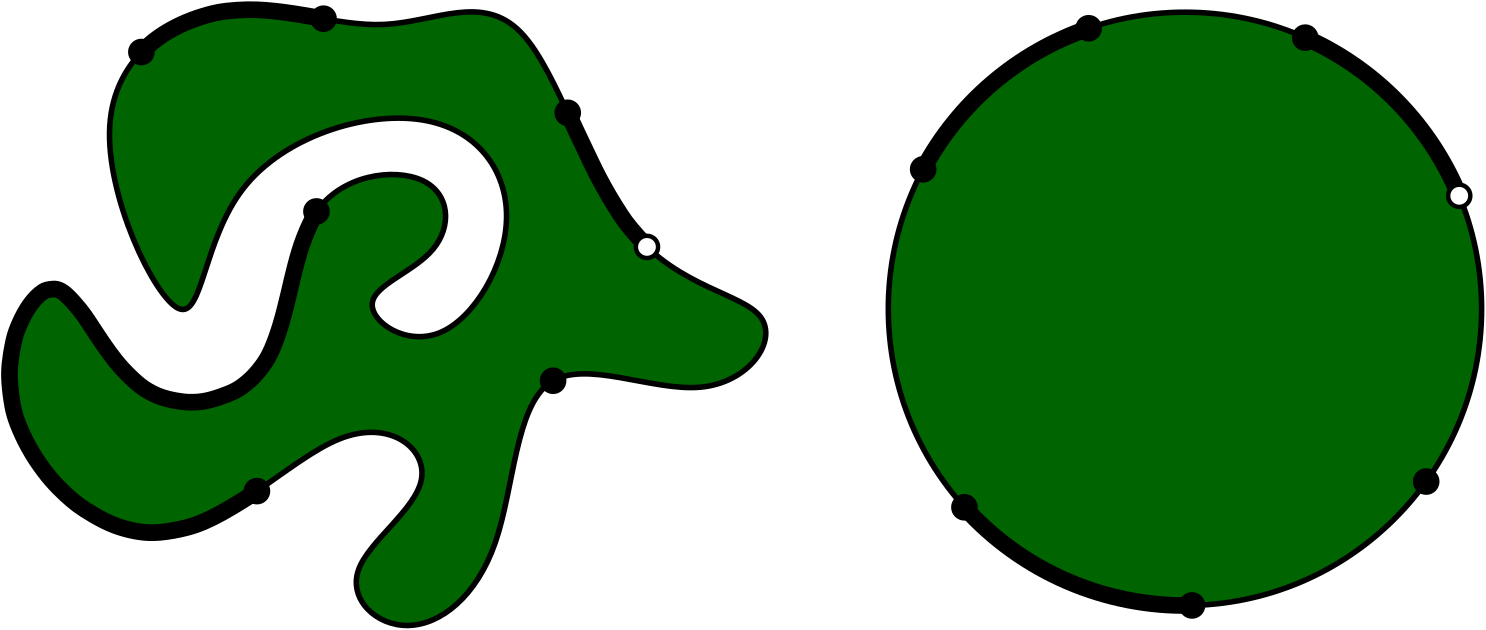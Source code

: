 <?xml version="1.0"?>
<!DOCTYPE ipe SYSTEM "ipe.dtd">
<ipe version="70107" creator="Ipe 7.1.8">
<info created="D:20140725150342" modified="D:20160228123617"/>
<ipestyle name="basic">
<symbol name="arrow/arc(spx)">
<path stroke="sym-stroke" fill="sym-stroke" pen="sym-pen">
0 0 m
-1 0.333 l
-1 -0.333 l
h
</path>
</symbol>
<symbol name="arrow/farc(spx)">
<path stroke="sym-stroke" fill="white" pen="sym-pen">
0 0 m
-1 0.333 l
-1 -0.333 l
h
</path>
</symbol>
<symbol name="mark/circle(sx)" transformations="translations">
<path fill="sym-stroke">
0.6 0 0 0.6 0 0 e
0.4 0 0 0.4 0 0 e
</path>
</symbol>
<symbol name="mark/disk(sx)" transformations="translations">
<path fill="sym-stroke">
0.6 0 0 0.6 0 0 e
</path>
</symbol>
<symbol name="mark/fdisk(sfx)" transformations="translations">
<group>
<path fill="sym-fill">
0.5 0 0 0.5 0 0 e
</path>
<path fill="sym-stroke" fillrule="eofill">
0.6 0 0 0.6 0 0 e
0.4 0 0 0.4 0 0 e
</path>
</group>
</symbol>
<symbol name="mark/box(sx)" transformations="translations">
<path fill="sym-stroke" fillrule="eofill">
-0.6 -0.6 m
0.6 -0.6 l
0.6 0.6 l
-0.6 0.6 l
h
-0.4 -0.4 m
0.4 -0.4 l
0.4 0.4 l
-0.4 0.4 l
h
</path>
</symbol>
<symbol name="mark/square(sx)" transformations="translations">
<path fill="sym-stroke">
-0.6 -0.6 m
0.6 -0.6 l
0.6 0.6 l
-0.6 0.6 l
h
</path>
</symbol>
<symbol name="mark/fsquare(sfx)" transformations="translations">
<group>
<path fill="sym-fill">
-0.5 -0.5 m
0.5 -0.5 l
0.5 0.5 l
-0.5 0.5 l
h
</path>
<path fill="sym-stroke" fillrule="eofill">
-0.6 -0.6 m
0.6 -0.6 l
0.6 0.6 l
-0.6 0.6 l
h
-0.4 -0.4 m
0.4 -0.4 l
0.4 0.4 l
-0.4 0.4 l
h
</path>
</group>
</symbol>
<symbol name="mark/cross(sx)" transformations="translations">
<group>
<path fill="sym-stroke">
-0.43 -0.57 m
0.57 0.43 l
0.43 0.57 l
-0.57 -0.43 l
h
</path>
<path fill="sym-stroke">
-0.43 0.57 m
0.57 -0.43 l
0.43 -0.57 l
-0.57 0.43 l
h
</path>
</group>
</symbol>
<symbol name="arrow/fnormal(spx)">
<path stroke="sym-stroke" fill="white" pen="sym-pen">
0 0 m
-1 0.333 l
-1 -0.333 l
h
</path>
</symbol>
<symbol name="arrow/pointed(spx)">
<path stroke="sym-stroke" fill="sym-stroke" pen="sym-pen">
0 0 m
-1 0.333 l
-0.8 0 l
-1 -0.333 l
h
</path>
</symbol>
<symbol name="arrow/fpointed(spx)">
<path stroke="sym-stroke" fill="white" pen="sym-pen">
0 0 m
-1 0.333 l
-0.8 0 l
-1 -0.333 l
h
</path>
</symbol>
<symbol name="arrow/linear(spx)">
<path stroke="sym-stroke" pen="sym-pen">
-1 0.333 m
0 0 l
-1 -0.333 l
</path>
</symbol>
<symbol name="arrow/fdouble(spx)">
<path stroke="sym-stroke" fill="white" pen="sym-pen">
0 0 m
-1 0.333 l
-1 -0.333 l
h
-1 0 m
-2 0.333 l
-2 -0.333 l
h
</path>
</symbol>
<symbol name="arrow/double(spx)">
<path stroke="sym-stroke" fill="sym-stroke" pen="sym-pen">
0 0 m
-1 0.333 l
-1 -0.333 l
h
-1 0 m
-2 0.333 l
-2 -0.333 l
h
</path>
</symbol>
<pen name="heavier" value="0.8"/>
<pen name="fat" value="1.2"/>
<pen name="ultrafat" value="2"/>
<symbolsize name="large" value="5"/>
<symbolsize name="small" value="2"/>
<symbolsize name="tiny" value="1.1"/>
<arrowsize name="large" value="10"/>
<arrowsize name="small" value="5"/>
<arrowsize name="tiny" value="3"/>
<color name="red" value="1 0 0"/>
<color name="green" value="0 1 0"/>
<color name="blue" value="0 0 1"/>
<color name="yellow" value="1 1 0"/>
<color name="orange" value="1 0.647 0"/>
<color name="gold" value="1 0.843 0"/>
<color name="purple" value="0.627 0.125 0.941"/>
<color name="gray" value="0.745"/>
<color name="brown" value="0.647 0.165 0.165"/>
<color name="navy" value="0 0 0.502"/>
<color name="pink" value="1 0.753 0.796"/>
<color name="seagreen" value="0.18 0.545 0.341"/>
<color name="turquoise" value="0.251 0.878 0.816"/>
<color name="violet" value="0.933 0.51 0.933"/>
<color name="darkblue" value="0 0 0.545"/>
<color name="darkcyan" value="0 0.545 0.545"/>
<color name="darkgray" value="0.663"/>
<color name="darkgreen" value="0 0.392 0"/>
<color name="darkmagenta" value="0.545 0 0.545"/>
<color name="darkorange" value="1 0.549 0"/>
<color name="darkred" value="0.545 0 0"/>
<color name="lightblue" value="0.678 0.847 0.902"/>
<color name="lightcyan" value="0.878 1 1"/>
<color name="lightgray" value="0.827"/>
<color name="lightgreen" value="0.565 0.933 0.565"/>
<color name="lightyellow" value="1 1 0.878"/>
<dashstyle name="dashed" value="[4] 0"/>
<dashstyle name="dotted" value="[1 3] 0"/>
<dashstyle name="dash dotted" value="[4 2 1 2] 0"/>
<dashstyle name="dash dot dotted" value="[4 2 1 2 1 2] 0"/>
<textsize name="large" value="\large"/>
<textsize name="small" value="\small"/>
<textsize name="tiny" value="\tiny"/>
<textsize name="Large" value="\Large"/>
<textsize name="LARGE" value="\LARGE"/>
<textsize name="huge" value="\huge"/>
<textsize name="Huge" value="\Huge"/>
<textsize name="footnote" value="\footnotesize"/>
<textstyle name="center" begin="\begin{center}" end="\end{center}"/>
<textstyle name="itemize" begin="\begin{itemize}" end="\end{itemize}"/>
<textstyle name="item" begin="\begin{itemize}\item{}" end="\end{itemize}"/>
<gridsize name="4 pts" value="4"/>
<gridsize name="8 pts (~3 mm)" value="8"/>
<gridsize name="16 pts (~6 mm)" value="16"/>
<gridsize name="32 pts (~12 mm)" value="32"/>
<gridsize name="10 pts (~3.5 mm)" value="10"/>
<gridsize name="20 pts (~7 mm)" value="20"/>
<gridsize name="14 pts (~5 mm)" value="14"/>
<gridsize name="28 pts (~10 mm)" value="28"/>
<gridsize name="56 pts (~20 mm)" value="56"/>
<anglesize name="90 deg" value="90"/>
<anglesize name="60 deg" value="60"/>
<anglesize name="45 deg" value="45"/>
<anglesize name="30 deg" value="30"/>
<anglesize name="22.5 deg" value="22.5"/>
<tiling name="falling" angle="-60" step="4" width="1"/>
<tiling name="rising" angle="30" step="4" width="1"/>
</ipestyle>
<page>
<layer name="alpha"/>
<view layers="alpha" active="alpha"/>
<path layer="alpha" matrix="1 0 0 1 16 0" stroke="black" fill="darkgreen" pen="ultrafat">
27.4579 243.207
88.999 284.235
146.437 258.934
197.722 289.705
228.458 175.515
297.555 169.358
266.101 124.228
192.935 159.785
191.568 72.2598
152.393 42.0369
122.347 70.927
173.905 104.884
133.992 137.015
65.0664 61.3192
-5.45422 128.126
28.325 196.573
50.5482 124.57
112.595 134.329
110.197 211.753
168.319 219.275
170.37 183.718
127.291 170.042
166.267 143.374
200.457 200.812
167.635 245.942
80.0072 219.072
79.8828 133.459 u
</path>
<path stroke="black" pen="6">
73.8331 258.327 m
77.6566 261.881
82.6926 265.507
90.1021 269.34
98.6048 272.12
104.315 273.18
112.104 273.687
118.536 273.434
125.399 272.672
132.113 271.612
139.408 270.329 s
</path>
<use name="mark/disk(sx)" pos="73.8331 258.327" size="8" stroke="black"/>
<use name="mark/disk(sx)" pos="139.408 270.329" size="8" stroke="black"/>
<path stroke="black" pen="6">
227.324 236.461 m
230.254 230.122
236.398 217.171
238.548 212.935
241.804 206.943
246.684 199.083
249.466 195.25
255.849 188.173 s
</path>
<use name="mark/disk(sx)" pos="227.324 236.461" size="8" stroke="black"/>
<use name="mark/fdisk(sfx)" pos="255.849 188.173" size="8" stroke="black" fill="white"/>
<use name="mark/disk(sx)" pos="222.052 139.997" size="8" stroke="black"/>
<path stroke="black" pen="6">
115.437 100.26 m
110.355 96.8915
102.254 92.0795
96.6956 89.3339
90.6483 87.0103
79.9111 85.0244
73.0539 85.4253
66.2045 87.0883
60.459 89.432
53.0633 93.7672
49.1208 96.7404
44.0554 101.35
38.8005 107.315
33.1005 115.885
28.9514 125.093
27.4056 130.511
26.2095 140.074
26.3835 146.17
27.7507 154.312
29.1895 158.982
32.5592 165.95
36.1713 170.415
38.786 172.305
39.5354 172.654
42.399 173.165
44.2053 172.76
46.7613 171.238
52.021 165.303
54.5791 161.566
58.0699 156.191
62.0191 150.335
66.5819 144.457
72.7863 138.497
76.3918 136.125
79.4129 134.641
83.1763 133.32
89.0825 132.253
93.4914 132.181
98.4557 132.822
106.608 135.704
110.046 137.766
114 141.019
118.235 146.175
120.839 150.922
124.036 159.621
126.873 170.992
129.103 180.936
132.259 191.823
136.856 200.943 s
</path>
<use name="mark/disk(sx)" pos="136.856 200.943" size="8" stroke="black"/>
<use name="mark/disk(sx)" pos="115.437 100.26" size="8" stroke="black"/>
<path matrix="1 0 0 1 0 14.1638" stroke="black" fill="darkgreen" pen="ultrafat">
106.798 0 0 106.798 449.525 151.707 e
</path>
<path stroke="black" fill="darkgreen" pen="6">
355.278 216.105 m
106.798 0 0 -106.798 449.525 165.871 414.858 266.886 a
</path>
<path stroke="black" fill="darkgreen" pen="6">
492.809 263.504 m
106.798 0 0 -106.798 449.525 165.871 548.264 206.571 a
</path>
<path stroke="black" fill="darkgreen" pen="6">
452.058 59.1028 m
106.798 0 0 -106.798 449.525 165.871 370.137 94.4331 a
</path>
<use name="mark/disk(sx)" pos="355.278 216.105" size="8" stroke="black"/>
<use name="mark/disk(sx)" pos="414.858 266.886" size="8" stroke="black"/>
<use name="mark/disk(sx)" pos="492.809 263.504" size="8" stroke="black"/>
<use name="mark/fdisk(sfx)" pos="548.264 206.571" size="8" stroke="black" fill="white"/>
<use name="mark/disk(sx)" pos="452.058 59.1028" size="8" stroke="black"/>
<use name="mark/disk(sx)" pos="370.137 94.4331" size="8" stroke="black"/>
<use name="mark/disk(sx)" pos="536.362 103.701" size="8" stroke="black"/>
</page>
</ipe>

